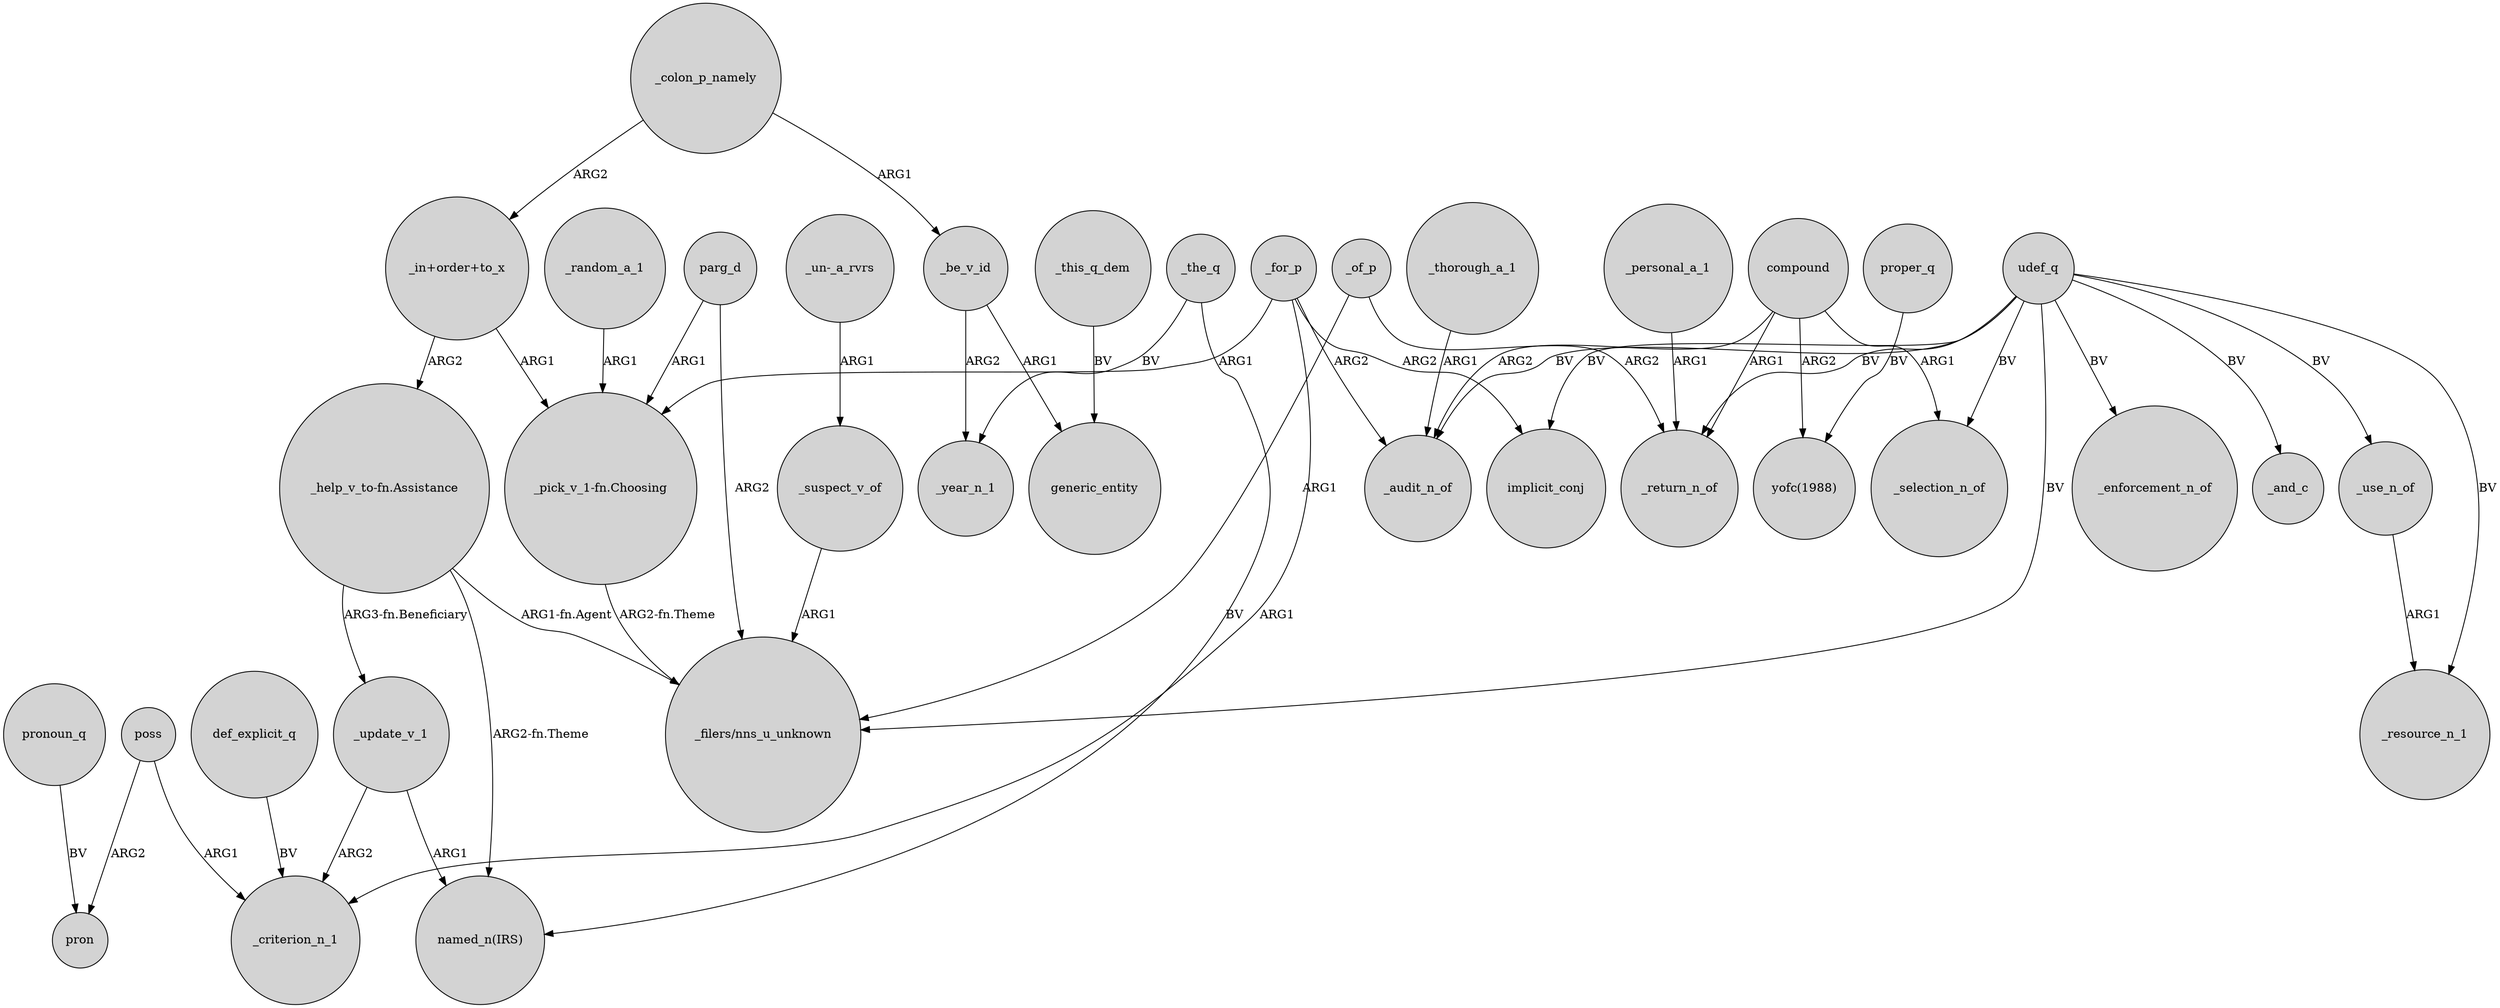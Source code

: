 digraph {
	node [shape=circle style=filled]
	udef_q -> _audit_n_of [label=BV]
	_update_v_1 -> _criterion_n_1 [label=ARG2]
	poss -> pron [label=ARG2]
	parg_d -> "_filers/nns_u_unknown" [label=ARG2]
	_update_v_1 -> "named_n(IRS)" [label=ARG1]
	_for_p -> implicit_conj [label=ARG2]
	"_help_v_to-fn.Assistance" -> _update_v_1 [label="ARG3-fn.Beneficiary"]
	udef_q -> _use_n_of [label=BV]
	_colon_p_namely -> _be_v_id [label=ARG1]
	udef_q -> _return_n_of [label=BV]
	_be_v_id -> _year_n_1 [label=ARG2]
	_colon_p_namely -> "_in+order+to_x" [label=ARG2]
	_for_p -> _audit_n_of [label=ARG2]
	_of_p -> _return_n_of [label=ARG2]
	"_help_v_to-fn.Assistance" -> "_filers/nns_u_unknown" [label="ARG1-fn.Agent"]
	_be_v_id -> generic_entity [label=ARG1]
	udef_q -> implicit_conj [label=BV]
	poss -> _criterion_n_1 [label=ARG1]
	compound -> _selection_n_of [label=ARG1]
	_thorough_a_1 -> _audit_n_of [label=ARG1]
	_suspect_v_of -> "_filers/nns_u_unknown" [label=ARG1]
	_use_n_of -> _resource_n_1 [label=ARG1]
	pronoun_q -> pron [label=BV]
	udef_q -> _resource_n_1 [label=BV]
	_this_q_dem -> generic_entity [label=BV]
	proper_q -> "yofc(1988)" [label=BV]
	compound -> _audit_n_of [label=ARG2]
	"_un-_a_rvrs" -> _suspect_v_of [label=ARG1]
	_random_a_1 -> "_pick_v_1-fn.Choosing" [label=ARG1]
	_of_p -> "_filers/nns_u_unknown" [label=ARG1]
	_the_q -> _year_n_1 [label=BV]
	udef_q -> _enforcement_n_of [label=BV]
	def_explicit_q -> _criterion_n_1 [label=BV]
	"_pick_v_1-fn.Choosing" -> "_filers/nns_u_unknown" [label="ARG2-fn.Theme"]
	"_in+order+to_x" -> "_help_v_to-fn.Assistance" [label=ARG2]
	_the_q -> "named_n(IRS)" [label=BV]
	_personal_a_1 -> _return_n_of [label=ARG1]
	udef_q -> "_filers/nns_u_unknown" [label=BV]
	_for_p -> "_pick_v_1-fn.Choosing" [label=ARG1]
	"_in+order+to_x" -> "_pick_v_1-fn.Choosing" [label=ARG1]
	udef_q -> _and_c [label=BV]
	"_help_v_to-fn.Assistance" -> "named_n(IRS)" [label="ARG2-fn.Theme"]
	compound -> "yofc(1988)" [label=ARG2]
	udef_q -> _selection_n_of [label=BV]
	compound -> _return_n_of [label=ARG1]
	parg_d -> "_pick_v_1-fn.Choosing" [label=ARG1]
	_for_p -> _criterion_n_1 [label=ARG1]
}
